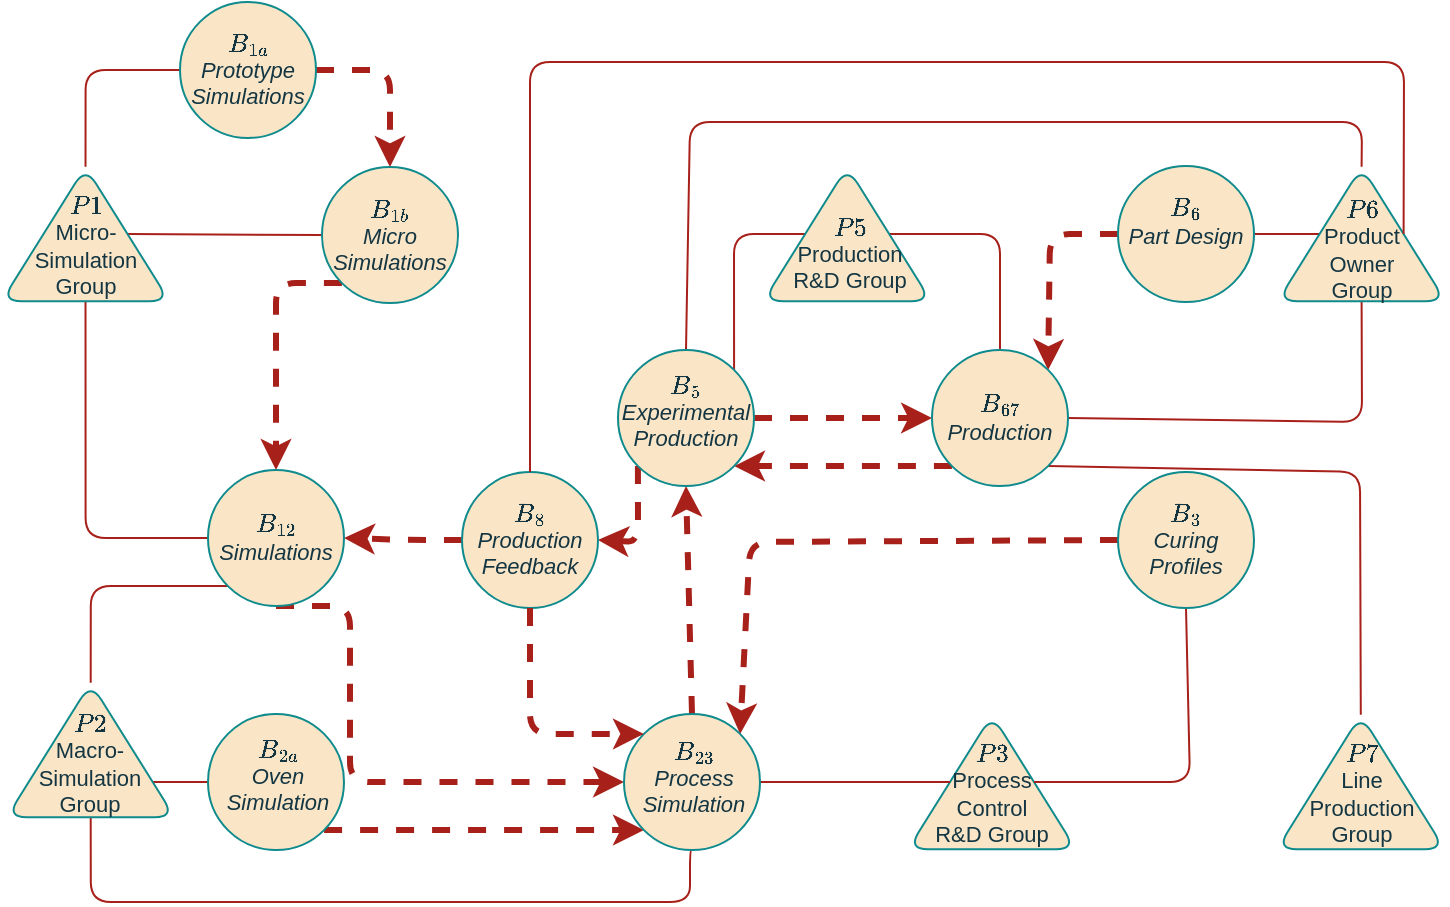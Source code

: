 <mxfile version="20.7.4" type="device"><diagram id="Xxy66k4GiAd_RfEjXmom" name="Page-1"><mxGraphModel dx="780" dy="544" grid="1" gridSize="10" guides="1" tooltips="1" connect="1" arrows="1" fold="1" page="1" pageScale="1" pageWidth="850" pageHeight="1100" background="none" math="1" shadow="0"><root><mxCell id="0"/><mxCell id="1" parent="0"/><mxCell id="OmTkwLAYlRDTIdPSkoIp-3" value="" style="triangle;whiteSpace=wrap;html=1;rotation=-90;fillColor=#FAE5C7;strokeColor=#0F8B8D;fontColor=#143642;rounded=1;fontSize=11;" parent="1" vertex="1"><mxGeometry x="497.4" y="448" width="67.2" height="84" as="geometry"/></mxCell><mxCell id="nm4b1qJdmRlsf0xmqOdi-12" value="" style="endArrow=none;html=1;rounded=1;fontColor=#143642;strokeColor=#A8201A;fillColor=#FAE5C7;edgeStyle=orthogonalEdgeStyle;entryX=1;entryY=0.5;entryDx=0;entryDy=0;exitX=0;exitY=0.5;exitDx=0;exitDy=0;labelBackgroundColor=#DAD2D8;fontSize=11;" parent="1" source="nm4b1qJdmRlsf0xmqOdi-1" target="OmTkwLAYlRDTIdPSkoIp-1" edge="1"><mxGeometry width="50" height="50" relative="1" as="geometry"><mxPoint x="106" y="320" as="sourcePoint"/><mxPoint x="78.045" y="219.3" as="targetPoint"/></mxGeometry></mxCell><mxCell id="nm4b1qJdmRlsf0xmqOdi-13" value="" style="endArrow=none;html=1;rounded=1;fontColor=#143642;strokeColor=#A8201A;fillColor=#FAE5C7;edgeStyle=orthogonalEdgeStyle;labelBackgroundColor=#DAD2D8;exitX=0;exitY=0.5;exitDx=0;exitDy=0;fontSize=11;entryX=0;entryY=0.5;entryDx=0;entryDy=0;" parent="1" source="OmTkwLAYlRDTIdPSkoIp-1" target="OmTkwLAYlRDTIdPSkoIp-15" edge="1"><mxGeometry width="50" height="50" relative="1" as="geometry"><mxPoint x="90" y="264" as="sourcePoint"/><mxPoint x="160" y="350" as="targetPoint"/></mxGeometry></mxCell><mxCell id="nm4b1qJdmRlsf0xmqOdi-15" value="" style="endArrow=none;html=1;rounded=1;fontColor=#143642;strokeColor=#A8201A;fillColor=#FAE5C7;edgeStyle=orthogonalEdgeStyle;labelBackgroundColor=#DAD2D8;fontSize=11;exitX=0;exitY=0.5;exitDx=0;exitDy=0;" parent="1" source="OmTkwLAYlRDTIdPSkoIp-18" edge="1"><mxGeometry width="50" height="50" relative="1" as="geometry"><mxPoint x="210" y="490" as="sourcePoint"/><mxPoint x="100" y="490" as="targetPoint"/></mxGeometry></mxCell><mxCell id="nm4b1qJdmRlsf0xmqOdi-17" value="" style="endArrow=none;html=1;rounded=1;fontColor=#143642;strokeColor=#A8201A;fillColor=#FAE5C7;edgeStyle=orthogonalEdgeStyle;labelBackgroundColor=#DAD2D8;entryX=1;entryY=0.5;entryDx=0;entryDy=0;fontSize=11;exitX=0;exitY=1;exitDx=0;exitDy=0;" parent="1" source="OmTkwLAYlRDTIdPSkoIp-15" target="OmTkwLAYlRDTIdPSkoIp-2" edge="1"><mxGeometry width="50" height="50" relative="1" as="geometry"><mxPoint x="190" y="400" as="sourcePoint"/><mxPoint x="86" y="465" as="targetPoint"/></mxGeometry></mxCell><mxCell id="nm4b1qJdmRlsf0xmqOdi-25" value="" style="endArrow=classic;html=1;rounded=1;fontColor=#143642;strokeColor=#A8201A;fillColor=#FAE5C7;edgeStyle=orthogonalEdgeStyle;exitX=1;exitY=0.5;exitDx=0;exitDy=0;strokeWidth=3;dashed=1;labelBackgroundColor=#DAD2D8;entryX=0.5;entryY=0;entryDx=0;entryDy=0;fontSize=11;" parent="1" source="nm4b1qJdmRlsf0xmqOdi-1" target="OmTkwLAYlRDTIdPSkoIp-11" edge="1"><mxGeometry width="50" height="50" relative="1" as="geometry"><mxPoint x="180" y="320" as="sourcePoint"/><mxPoint x="230" y="195" as="targetPoint"/></mxGeometry></mxCell><mxCell id="nm4b1qJdmRlsf0xmqOdi-31" value="&lt;font style=&quot;font-size: 11px;&quot;&gt;\(P3\)&lt;br style=&quot;font-size: 11px;&quot;&gt;Process Control R&amp;amp;D Group&lt;/font&gt;" style="text;html=1;strokeColor=none;fillColor=none;align=center;verticalAlign=middle;whiteSpace=wrap;rounded=1;fontColor=#143642;fontSize=11;" parent="1" vertex="1"><mxGeometry x="501" y="481" width="60" height="30" as="geometry"/></mxCell><mxCell id="OHKt7kMKZ8dv-U0sJx1q-13" value="" style="endArrow=none;html=1;rounded=1;fontSize=11;entryX=0;entryY=0.5;entryDx=0;entryDy=0;labelBackgroundColor=#DAD2D8;strokeColor=#A8201A;fontColor=#143642;exitX=0.5;exitY=1;exitDx=0;exitDy=0;" parent="1" source="OmTkwLAYlRDTIdPSkoIp-1" target="OmTkwLAYlRDTIdPSkoIp-11" edge="1"><mxGeometry width="50" height="50" relative="1" as="geometry"><mxPoint x="100" y="244" as="sourcePoint"/><mxPoint x="209" y="216" as="targetPoint"/></mxGeometry></mxCell><mxCell id="OHKt7kMKZ8dv-U0sJx1q-17" value="" style="endArrow=classic;html=1;rounded=1;dashed=1;sketch=0;fontColor=#143642;strokeColor=#A8201A;fillColor=#FAE5C7;strokeWidth=3;edgeStyle=orthogonalEdgeStyle;exitX=0;exitY=1;exitDx=0;exitDy=0;labelBackgroundColor=#DAD2D8;fontSize=11;entryX=0.5;entryY=0;entryDx=0;entryDy=0;" parent="1" source="OmTkwLAYlRDTIdPSkoIp-11" target="OmTkwLAYlRDTIdPSkoIp-15" edge="1"><mxGeometry width="50" height="50" relative="1" as="geometry"><mxPoint x="230" y="291" as="sourcePoint"/><mxPoint x="230" y="350" as="targetPoint"/><Array as="points"><mxPoint x="173" y="241"/></Array></mxGeometry></mxCell><mxCell id="OHKt7kMKZ8dv-U0sJx1q-18" value="" style="endArrow=classic;html=1;rounded=1;dashed=1;sketch=0;fontColor=#143642;strokeColor=#A8201A;strokeWidth=3;fillColor=#FAE5C7;entryX=0;entryY=1;entryDx=0;entryDy=0;labelBackgroundColor=#DAD2D8;fontSize=11;exitX=1;exitY=1;exitDx=0;exitDy=0;" parent="1" source="OmTkwLAYlRDTIdPSkoIp-18" target="OmTkwLAYlRDTIdPSkoIp-20" edge="1"><mxGeometry width="50" height="50" relative="1" as="geometry"><mxPoint x="260" y="490" as="sourcePoint"/><mxPoint x="360" y="495" as="targetPoint"/></mxGeometry></mxCell><mxCell id="OHKt7kMKZ8dv-U0sJx1q-24" value="" style="endArrow=none;html=1;rounded=1;fontColor=#143642;strokeColor=#A8201A;fillColor=#FAE5C7;edgeStyle=orthogonalEdgeStyle;labelBackgroundColor=#DAD2D8;exitX=0.5;exitY=1;exitDx=0;exitDy=0;entryX=0;entryY=0.5;entryDx=0;entryDy=0;fontSize=11;" parent="1" source="OmTkwLAYlRDTIdPSkoIp-20" target="OmTkwLAYlRDTIdPSkoIp-2" edge="1"><mxGeometry width="50" height="50" relative="1" as="geometry"><mxPoint x="381" y="516" as="sourcePoint"/><mxPoint x="86" y="510" as="targetPoint"/><Array as="points"><mxPoint x="380" y="550"/><mxPoint x="80" y="550"/></Array></mxGeometry></mxCell><mxCell id="OHKt7kMKZ8dv-U0sJx1q-28" value="" style="endArrow=none;html=1;rounded=1;sketch=0;fontColor=#143642;strokeColor=#A8201A;fillColor=#FAE5C7;curved=0;exitX=1;exitY=0.5;exitDx=0;exitDy=0;entryX=0.5;entryY=0;entryDx=0;entryDy=0;fontSize=11;labelBackgroundColor=#DAD2D8;" parent="1" source="OmTkwLAYlRDTIdPSkoIp-20" target="OmTkwLAYlRDTIdPSkoIp-3" edge="1"><mxGeometry width="50" height="50" relative="1" as="geometry"><mxPoint x="402" y="495" as="sourcePoint"/><mxPoint x="500" y="495" as="targetPoint"/></mxGeometry></mxCell><mxCell id="OHKt7kMKZ8dv-U0sJx1q-30" value="" style="endArrow=classic;html=1;rounded=1;sketch=0;fontColor=#143642;strokeColor=#A8201A;fillColor=#FAE5C7;curved=0;exitX=0;exitY=0.5;exitDx=0;exitDy=0;entryX=1;entryY=0;entryDx=0;entryDy=0;labelBackgroundColor=#DAD2D8;dashed=1;strokeWidth=3;fontSize=11;" parent="1" source="OmTkwLAYlRDTIdPSkoIp-23" target="OmTkwLAYlRDTIdPSkoIp-20" edge="1"><mxGeometry width="50" height="50" relative="1" as="geometry"><mxPoint x="509" y="387" as="sourcePoint"/><mxPoint x="400" y="339" as="targetPoint"/><Array as="points"><mxPoint x="410" y="370"/></Array></mxGeometry></mxCell><mxCell id="OHKt7kMKZ8dv-U0sJx1q-31" value="" style="endArrow=none;html=1;rounded=1;sketch=0;fontColor=#143642;strokeColor=#A8201A;fillColor=#FAE5C7;curved=0;entryX=0.5;entryY=1;entryDx=0;entryDy=0;fontSize=11;exitX=0.5;exitY=1;exitDx=0;exitDy=0;labelBackgroundColor=#DAD2D8;" parent="1" source="OmTkwLAYlRDTIdPSkoIp-3" target="OmTkwLAYlRDTIdPSkoIp-23" edge="1"><mxGeometry width="50" height="50" relative="1" as="geometry"><mxPoint x="530" y="450" as="sourcePoint"/><mxPoint x="530" y="408" as="targetPoint"/><Array as="points"><mxPoint x="630" y="490"/></Array></mxGeometry></mxCell><mxCell id="OHKt7kMKZ8dv-U0sJx1q-32" value="" style="endArrow=classic;html=1;rounded=1;sketch=0;fontColor=#143642;strokeColor=#A8201A;fillColor=#FAE5C7;curved=0;exitX=0.5;exitY=0;exitDx=0;exitDy=0;entryX=0.5;entryY=1;entryDx=0;entryDy=0;labelBackgroundColor=#DAD2D8;dashed=1;strokeWidth=3;fontSize=11;" parent="1" source="OmTkwLAYlRDTIdPSkoIp-20" target="YS4kzvHNMZ3YEsoCVEEM-5" edge="1"><mxGeometry width="50" height="50" relative="1" as="geometry"><mxPoint x="381" y="474" as="sourcePoint"/><mxPoint x="381" y="319" as="targetPoint"/></mxGeometry></mxCell><mxCell id="OHKt7kMKZ8dv-U0sJx1q-43" value="" style="endArrow=classic;html=1;rounded=1;sketch=0;fontColor=#143642;strokeColor=#A8201A;fillColor=#FAE5C7;curved=0;labelBackgroundColor=#DAD2D8;dashed=1;strokeWidth=3;fontSize=11;exitX=0.5;exitY=1;exitDx=0;exitDy=0;entryX=0;entryY=0.5;entryDx=0;entryDy=0;" parent="1" source="OmTkwLAYlRDTIdPSkoIp-15" target="OmTkwLAYlRDTIdPSkoIp-20" edge="1"><mxGeometry width="50" height="50" relative="1" as="geometry"><mxPoint x="244" y="350" as="sourcePoint"/><mxPoint x="320" y="470" as="targetPoint"/><Array as="points"><mxPoint x="210" y="402"/><mxPoint x="210" y="490"/></Array></mxGeometry></mxCell><mxCell id="OHKt7kMKZ8dv-U0sJx1q-48" value="" style="endArrow=none;html=1;rounded=1;sketch=0;fontColor=#143642;strokeColor=#A8201A;fillColor=#FAE5C7;curved=0;exitX=1;exitY=0;exitDx=0;exitDy=0;entryX=0.5;entryY=0;entryDx=0;entryDy=0;fontSize=11;labelBackgroundColor=#DAD2D8;" parent="1" source="YS4kzvHNMZ3YEsoCVEEM-5" target="OmTkwLAYlRDTIdPSkoIp-6" edge="1"><mxGeometry width="50" height="50" relative="1" as="geometry"><mxPoint x="395.849" y="283.151" as="sourcePoint"/><mxPoint x="410" y="190" as="targetPoint"/><Array as="points"><mxPoint x="402" y="216"/></Array></mxGeometry></mxCell><mxCell id="OHKt7kMKZ8dv-U0sJx1q-51" value="" style="endArrow=classic;html=1;rounded=1;sketch=0;fontColor=#143642;strokeColor=#A8201A;fillColor=#FAE5C7;curved=0;labelBackgroundColor=#DAD2D8;dashed=1;strokeWidth=3;fontSize=11;entryX=0;entryY=0.5;entryDx=0;entryDy=0;exitX=1;exitY=0.5;exitDx=0;exitDy=0;" parent="1" source="YS4kzvHNMZ3YEsoCVEEM-5" target="YS4kzvHNMZ3YEsoCVEEM-4" edge="1"><mxGeometry width="50" height="50" relative="1" as="geometry"><mxPoint x="400" y="291" as="sourcePoint"/><mxPoint x="510" y="291" as="targetPoint"/></mxGeometry></mxCell><mxCell id="OHKt7kMKZ8dv-U0sJx1q-52" value="" style="endArrow=classic;html=1;rounded=1;sketch=0;fontColor=#143642;strokeColor=#A8201A;fillColor=#FAE5C7;curved=0;labelBackgroundColor=#DAD2D8;dashed=1;strokeWidth=3;fontSize=11;exitX=0;exitY=1;exitDx=0;exitDy=0;entryX=1;entryY=1;entryDx=0;entryDy=0;" parent="1" source="YS4kzvHNMZ3YEsoCVEEM-4" target="YS4kzvHNMZ3YEsoCVEEM-5" edge="1"><mxGeometry width="50" height="50" relative="1" as="geometry"><mxPoint x="510" y="301" as="sourcePoint"/><mxPoint x="400" y="301" as="targetPoint"/></mxGeometry></mxCell><mxCell id="OHKt7kMKZ8dv-U0sJx1q-54" value="" style="endArrow=none;html=1;rounded=1;sketch=0;fontColor=#143642;strokeColor=#A8201A;fillColor=#FAE5C7;curved=0;entryX=1;entryY=0.5;entryDx=0;entryDy=0;fontSize=11;labelBackgroundColor=#DAD2D8;exitX=0.5;exitY=0;exitDx=0;exitDy=0;" parent="1" source="YS4kzvHNMZ3YEsoCVEEM-5" target="OmTkwLAYlRDTIdPSkoIp-5" edge="1"><mxGeometry width="50" height="50" relative="1" as="geometry"><mxPoint x="380" y="250" as="sourcePoint"/><mxPoint x="670" y="140" as="targetPoint"/><Array as="points"><mxPoint x="380" y="160"/><mxPoint x="716" y="160"/></Array></mxGeometry></mxCell><mxCell id="OHKt7kMKZ8dv-U0sJx1q-55" value="" style="endArrow=none;html=1;rounded=1;sketch=0;fontColor=#143642;strokeColor=#A8201A;fillColor=#FAE5C7;curved=0;exitX=1;exitY=0.5;exitDx=0;exitDy=0;entryX=0;entryY=0.5;entryDx=0;entryDy=0;fontSize=11;labelBackgroundColor=#DAD2D8;" parent="1" source="YS4kzvHNMZ3YEsoCVEEM-4" target="OmTkwLAYlRDTIdPSkoIp-5" edge="1"><mxGeometry width="50" height="50" relative="1" as="geometry"><mxPoint x="552" y="305.5" as="sourcePoint"/><mxPoint x="720" y="200" as="targetPoint"/><Array as="points"><mxPoint x="716" y="310"/></Array></mxGeometry></mxCell><mxCell id="OHKt7kMKZ8dv-U0sJx1q-60" value="" style="endArrow=none;html=1;rounded=1;sketch=0;fontColor=#143642;strokeColor=#A8201A;fillColor=#FAE5C7;curved=0;entryX=1;entryY=1;entryDx=0;entryDy=0;exitX=1;exitY=0.5;exitDx=0;exitDy=0;fontSize=11;labelBackgroundColor=#DAD2D8;" parent="1" source="OmTkwLAYlRDTIdPSkoIp-4" target="YS4kzvHNMZ3YEsoCVEEM-4" edge="1"><mxGeometry width="50" height="50" relative="1" as="geometry"><mxPoint x="720" y="450" as="sourcePoint"/><mxPoint x="545.849" y="311.849" as="targetPoint"/><Array as="points"><mxPoint x="715" y="335"/></Array></mxGeometry></mxCell><mxCell id="OHKt7kMKZ8dv-U0sJx1q-62" value="" style="endArrow=none;html=1;rounded=1;sketch=0;fontColor=#143642;strokeColor=#A8201A;fillColor=#FAE5C7;curved=0;entryX=0.5;entryY=0;entryDx=0;entryDy=0;exitX=1;exitY=0.5;exitDx=0;exitDy=0;fontSize=11;labelBackgroundColor=#DAD2D8;" parent="1" source="OmTkwLAYlRDTIdPSkoIp-14" target="OmTkwLAYlRDTIdPSkoIp-5" edge="1"><mxGeometry width="50" height="50" relative="1" as="geometry"><mxPoint x="630" y="216" as="sourcePoint"/><mxPoint x="695" y="220" as="targetPoint"/></mxGeometry></mxCell><mxCell id="OHKt7kMKZ8dv-U0sJx1q-63" value="" style="endArrow=classic;html=1;rounded=1;sketch=0;fontColor=#143642;strokeColor=#A8201A;fillColor=#FAE5C7;curved=0;exitX=0;exitY=0.5;exitDx=0;exitDy=0;entryX=1;entryY=0;entryDx=0;entryDy=0;labelBackgroundColor=#DAD2D8;dashed=1;strokeWidth=3;fontSize=11;" parent="1" source="OmTkwLAYlRDTIdPSkoIp-14" target="YS4kzvHNMZ3YEsoCVEEM-4" edge="1"><mxGeometry width="50" height="50" relative="1" as="geometry"><mxPoint x="588" y="216" as="sourcePoint"/><mxPoint x="531" y="284.5" as="targetPoint"/><Array as="points"><mxPoint x="560" y="216"/></Array></mxGeometry></mxCell><mxCell id="OHKt7kMKZ8dv-U0sJx1q-64" value="" style="endArrow=classic;html=1;rounded=1;sketch=0;fontColor=#143642;strokeColor=#A8201A;fillColor=#FAE5C7;curved=0;exitX=0;exitY=0.5;exitDx=0;exitDy=0;labelBackgroundColor=#DAD2D8;dashed=1;strokeWidth=3;fontSize=11;entryX=1;entryY=0.5;entryDx=0;entryDy=0;" parent="1" source="OmTkwLAYlRDTIdPSkoIp-24" target="OmTkwLAYlRDTIdPSkoIp-15" edge="1"><mxGeometry width="50" height="50" relative="1" as="geometry"><mxPoint x="366.151" y="480.151" as="sourcePoint"/><mxPoint x="260" y="401" as="targetPoint"/><Array as="points"><mxPoint x="240" y="369"/></Array></mxGeometry></mxCell><mxCell id="OHKt7kMKZ8dv-U0sJx1q-65" value="" style="endArrow=none;html=1;rounded=1;sketch=0;fontColor=#143642;strokeColor=#A8201A;fillColor=#FAE5C7;curved=0;exitX=0.5;exitY=1;exitDx=0;exitDy=0;fontSize=11;labelBackgroundColor=#DAD2D8;entryX=0.5;entryY=0;entryDx=0;entryDy=0;" parent="1" source="OmTkwLAYlRDTIdPSkoIp-6" target="YS4kzvHNMZ3YEsoCVEEM-4" edge="1"><mxGeometry width="50" height="50" relative="1" as="geometry"><mxPoint x="500" y="200" as="sourcePoint"/><mxPoint x="520" y="280" as="targetPoint"/><Array as="points"><mxPoint x="535" y="216"/></Array></mxGeometry></mxCell><mxCell id="s4pFUkmuNf-y9j7GIHps-1" value="" style="endArrow=classic;html=1;rounded=1;labelBackgroundColor=#DAD2D8;strokeColor=#A8201A;fontColor=#143642;sketch=0;fillColor=#FAE5C7;dashed=1;strokeWidth=3;fontSize=11;entryX=1;entryY=0.5;entryDx=0;entryDy=0;exitX=0;exitY=1;exitDx=0;exitDy=0;" parent="1" source="YS4kzvHNMZ3YEsoCVEEM-5" target="OmTkwLAYlRDTIdPSkoIp-24" edge="1"><mxGeometry width="50" height="50" relative="1" as="geometry"><mxPoint x="331" y="308" as="sourcePoint"/><mxPoint x="267" y="390" as="targetPoint"/><Array as="points"><mxPoint x="354" y="370"/></Array></mxGeometry></mxCell><mxCell id="OmTkwLAYlRDTIdPSkoIp-1" value="" style="triangle;whiteSpace=wrap;html=1;rotation=-90;fillColor=#FAE5C7;strokeColor=#0F8B8D;fontColor=#143642;rounded=1;fontSize=11;" parent="1" vertex="1"><mxGeometry x="44.15" y="174" width="67.2" height="84" as="geometry"/></mxCell><mxCell id="OmTkwLAYlRDTIdPSkoIp-2" value="" style="triangle;whiteSpace=wrap;html=1;rotation=-90;fillColor=#FAE5C7;strokeColor=#0F8B8D;fontColor=#143642;rounded=1;fontSize=11;direction=east;" parent="1" vertex="1"><mxGeometry x="46.75" y="432" width="67.2" height="84" as="geometry"/></mxCell><mxCell id="OHKt7kMKZ8dv-U0sJx1q-3" value="&lt;font style=&quot;font-size: 11px&quot;&gt;\(P1\)&lt;br&gt;Micro-Simulation Group&lt;br style=&quot;font-size: 11px;&quot;&gt;&lt;/font&gt;" style="text;html=1;strokeColor=none;fillColor=none;align=center;verticalAlign=middle;whiteSpace=wrap;rounded=0;fontColor=#143642;fontSize=11;" parent="1" vertex="1"><mxGeometry x="47.75" y="207" width="60" height="30" as="geometry"/></mxCell><mxCell id="OmTkwLAYlRDTIdPSkoIp-4" value="" style="triangle;whiteSpace=wrap;html=1;rotation=-90;fillColor=#FAE5C7;strokeColor=#0F8B8D;fontColor=#143642;rounded=1;fontSize=11;" parent="1" vertex="1"><mxGeometry x="681.8" y="448" width="67.2" height="84" as="geometry"/></mxCell><mxCell id="OHKt7kMKZ8dv-U0sJx1q-58" value="&lt;font style=&quot;font-size: 11px;&quot;&gt;\(P7\)&lt;br style=&quot;font-size: 11px;&quot;&gt;Line Production Group&lt;/font&gt;" style="text;html=1;strokeColor=none;fillColor=none;align=center;verticalAlign=middle;whiteSpace=wrap;rounded=1;fontColor=#143642;fontSize=11;" parent="1" vertex="1"><mxGeometry x="686.4" y="481" width="60" height="30" as="geometry"/></mxCell><mxCell id="OmTkwLAYlRDTIdPSkoIp-5" value="" style="triangle;whiteSpace=wrap;html=1;rotation=-90;fillColor=#FAE5C7;strokeColor=#0F8B8D;fontColor=#143642;rounded=1;fontSize=11;" parent="1" vertex="1"><mxGeometry x="682.2" y="174" width="67.2" height="84" as="geometry"/></mxCell><mxCell id="OHKt7kMKZ8dv-U0sJx1q-41" value="&lt;font style=&quot;font-size: 11px;&quot;&gt;\(P6\)&lt;br style=&quot;font-size: 11px;&quot;&gt;Product Owner Group&lt;/font&gt;" style="text;html=1;strokeColor=none;fillColor=none;align=center;verticalAlign=middle;whiteSpace=wrap;rounded=1;fontColor=#143642;fontSize=11;" parent="1" vertex="1"><mxGeometry x="686" y="209" width="60" height="30" as="geometry"/></mxCell><mxCell id="OmTkwLAYlRDTIdPSkoIp-6" value="" style="triangle;whiteSpace=wrap;html=1;rotation=-90;fillColor=#FAE5C7;strokeColor=#0F8B8D;fontColor=#143642;rounded=1;fontSize=11;" parent="1" vertex="1"><mxGeometry x="425.0" y="174" width="67.2" height="84" as="geometry"/></mxCell><mxCell id="OHKt7kMKZ8dv-U0sJx1q-46" value="&lt;font style=&quot;font-size: 11px;&quot;&gt;\(P5\)&lt;br style=&quot;font-size: 11px;&quot;&gt;Production R&amp;amp;D Group&lt;/font&gt;" style="text;html=1;strokeColor=none;fillColor=none;align=center;verticalAlign=middle;whiteSpace=wrap;rounded=1;fontColor=#143642;fontSize=11;" parent="1" vertex="1"><mxGeometry x="430.2" y="211" width="60" height="30" as="geometry"/></mxCell><mxCell id="nm4b1qJdmRlsf0xmqOdi-1" value="&lt;span style=&quot;&quot;&gt;\(B_{1a}\)&lt;/span&gt;&lt;span style=&quot;font-style: italic;&quot;&gt;&lt;br&gt;Prototype Simulations&lt;/span&gt;" style="ellipse;whiteSpace=wrap;html=1;aspect=fixed;fillColor=#FAE5C7;strokeColor=#0F8B8D;fontColor=#143642;rounded=1;fontSize=11;" parent="1" vertex="1"><mxGeometry x="125" y="100" width="68" height="68" as="geometry"/></mxCell><mxCell id="OmTkwLAYlRDTIdPSkoIp-11" value="&lt;span style=&quot;&quot;&gt;\(B_{1b}\)&lt;/span&gt;&lt;span style=&quot;font-style: italic;&quot;&gt;&lt;br&gt;Micro Simulations&lt;/span&gt;" style="ellipse;whiteSpace=wrap;html=1;aspect=fixed;fillColor=#FAE5C7;strokeColor=#0F8B8D;fontColor=#143642;rounded=1;fontSize=11;" parent="1" vertex="1"><mxGeometry x="196" y="182.5" width="68" height="68" as="geometry"/></mxCell><mxCell id="OmTkwLAYlRDTIdPSkoIp-14" value="" style="ellipse;whiteSpace=wrap;html=1;aspect=fixed;fillColor=#FAE5C7;strokeColor=#0F8B8D;fontColor=#143642;rounded=1;fontSize=11;" parent="1" vertex="1"><mxGeometry x="594" y="182" width="68" height="68" as="geometry"/></mxCell><mxCell id="OHKt7kMKZ8dv-U0sJx1q-61" value="&lt;font style=&quot;font-size: 11px;&quot;&gt;&lt;span style=&quot;font-style: normal; font-size: 11px;&quot;&gt;\(B_6\)&lt;/span&gt;&lt;span style=&quot;color: rgb(20, 54, 66); font-size: 11px;&quot;&gt;&lt;br style=&quot;font-size: 11px;&quot;&gt;Part Design&lt;/span&gt;&lt;/font&gt;" style="text;html=1;strokeColor=none;fillColor=none;align=center;verticalAlign=middle;whiteSpace=wrap;rounded=0;fontColor=#143642;fontStyle=2;fontSize=11;" parent="1" vertex="1"><mxGeometry x="598" y="195" width="60" height="30" as="geometry"/></mxCell><mxCell id="OmTkwLAYlRDTIdPSkoIp-15" value="&lt;span style=&quot;&quot;&gt;\(B_{12}\)&lt;/span&gt;&lt;span style=&quot;font-style: italic;&quot;&gt;&lt;br&gt;Simulations&lt;/span&gt;" style="ellipse;whiteSpace=wrap;html=1;aspect=fixed;fillColor=#FAE5C7;strokeColor=#0F8B8D;fontColor=#143642;rounded=1;fontSize=11;" parent="1" vertex="1"><mxGeometry x="139" y="334" width="68" height="68" as="geometry"/></mxCell><mxCell id="OmTkwLAYlRDTIdPSkoIp-18" value="" style="ellipse;whiteSpace=wrap;html=1;aspect=fixed;fillColor=#FAE5C7;strokeColor=#0F8B8D;fontColor=#143642;rounded=1;fontSize=11;" parent="1" vertex="1"><mxGeometry x="139" y="456" width="68" height="68" as="geometry"/></mxCell><mxCell id="OHKt7kMKZ8dv-U0sJx1q-19" value="&lt;span style=&quot;font-style: normal;&quot;&gt;\(B_{2a}\)&lt;/span&gt;&lt;span style=&quot;color: rgb(20, 54, 66); font-size: 11px;&quot;&gt;&lt;br&gt;Oven Simulation&lt;/span&gt;" style="text;html=1;strokeColor=none;fillColor=none;align=center;verticalAlign=middle;whiteSpace=wrap;rounded=0;fontColor=#143642;fontStyle=2;fontSize=11;" parent="1" vertex="1"><mxGeometry x="144" y="472" width="60" height="30" as="geometry"/></mxCell><mxCell id="OmTkwLAYlRDTIdPSkoIp-20" value="" style="ellipse;whiteSpace=wrap;html=1;aspect=fixed;fillColor=#FAE5C7;strokeColor=#0F8B8D;fontColor=#143642;rounded=1;fontSize=11;" parent="1" vertex="1"><mxGeometry x="347" y="456" width="68" height="68" as="geometry"/></mxCell><mxCell id="OHKt7kMKZ8dv-U0sJx1q-20" value="&lt;span style=&quot;font-style: normal;&quot;&gt;\(B_{23}\)&lt;/span&gt;&lt;br&gt;Process Simulation" style="text;html=1;strokeColor=none;fillColor=none;align=center;verticalAlign=middle;whiteSpace=wrap;rounded=1;fontColor=#143642;fontStyle=2;fontSize=11;" parent="1" vertex="1"><mxGeometry x="352" y="473" width="60" height="30" as="geometry"/></mxCell><mxCell id="OmTkwLAYlRDTIdPSkoIp-23" value="" style="ellipse;whiteSpace=wrap;html=1;aspect=fixed;fillColor=#FAE5C7;strokeColor=#0F8B8D;fontColor=#143642;rounded=1;fontSize=11;" parent="1" vertex="1"><mxGeometry x="594" y="335" width="68" height="68" as="geometry"/></mxCell><mxCell id="OHKt7kMKZ8dv-U0sJx1q-27" value="&lt;span style=&quot;font-style: normal;&quot;&gt;\(B_{3}\)&lt;/span&gt;&lt;br&gt;Curing Profiles" style="text;html=1;strokeColor=none;fillColor=none;align=center;verticalAlign=middle;whiteSpace=wrap;rounded=1;fontColor=#143642;fontStyle=2;fontSize=11;" parent="1" vertex="1"><mxGeometry x="598" y="354" width="60" height="30" as="geometry"/></mxCell><mxCell id="OmTkwLAYlRDTIdPSkoIp-24" value="&lt;span style=&quot;&quot;&gt;\(B_{8}\)&lt;/span&gt;&lt;span style=&quot;font-style: italic;&quot;&gt;&lt;br&gt;Production Feedback&lt;/span&gt;" style="ellipse;whiteSpace=wrap;html=1;aspect=fixed;fillColor=#FAE5C7;strokeColor=#0F8B8D;fontColor=#143642;rounded=1;fontSize=11;" parent="1" vertex="1"><mxGeometry x="266" y="335" width="68" height="68" as="geometry"/></mxCell><mxCell id="YS4kzvHNMZ3YEsoCVEEM-2" value="&lt;div&gt;\(P2\)&lt;/div&gt;&lt;div&gt;Macro- Simulation Group&lt;/div&gt;" style="text;html=1;strokeColor=none;fillColor=none;align=center;verticalAlign=middle;whiteSpace=wrap;rounded=1;fontColor=#143642;fontSize=11;" parent="1" vertex="1"><mxGeometry x="50.35" y="466" width="60" height="30" as="geometry"/></mxCell><mxCell id="YS4kzvHNMZ3YEsoCVEEM-3" value="" style="endArrow=classic;html=1;rounded=1;sketch=0;fontColor=#143642;strokeColor=#A8201A;fillColor=#FAE5C7;curved=0;exitX=0.5;exitY=1;exitDx=0;exitDy=0;labelBackgroundColor=#DAD2D8;dashed=1;strokeWidth=3;fontSize=11;entryX=0;entryY=0;entryDx=0;entryDy=0;" parent="1" source="OmTkwLAYlRDTIdPSkoIp-24" target="OmTkwLAYlRDTIdPSkoIp-20" edge="1"><mxGeometry width="50" height="50" relative="1" as="geometry"><mxPoint x="289" y="379" as="sourcePoint"/><mxPoint x="206" y="378" as="targetPoint"/><Array as="points"><mxPoint x="300" y="466"/></Array></mxGeometry></mxCell><mxCell id="YS4kzvHNMZ3YEsoCVEEM-4" value="" style="ellipse;whiteSpace=wrap;html=1;aspect=fixed;fillColor=#FAE5C7;strokeColor=#0F8B8D;fontColor=#143642;rounded=1;fontSize=11;" parent="1" vertex="1"><mxGeometry x="501" y="274" width="68" height="68" as="geometry"/></mxCell><mxCell id="YS4kzvHNMZ3YEsoCVEEM-5" value="" style="ellipse;whiteSpace=wrap;html=1;aspect=fixed;fillColor=#FAE5C7;strokeColor=#0F8B8D;fontColor=#143642;rounded=1;fontSize=11;" parent="1" vertex="1"><mxGeometry x="344" y="274" width="68" height="68" as="geometry"/></mxCell><mxCell id="OHKt7kMKZ8dv-U0sJx1q-44" value="&lt;span style=&quot;font-style: normal;&quot;&gt;\(B_5\)&lt;/span&gt;&lt;span style=&quot;color: rgb(20, 54, 66); font-size: 11px;&quot;&gt;&lt;br&gt;Experimental Production&lt;/span&gt;" style="text;html=1;strokeColor=none;fillColor=none;align=center;verticalAlign=middle;whiteSpace=wrap;rounded=0;fontColor=#143642;fontStyle=2;fontSize=11;" parent="1" vertex="1"><mxGeometry x="348" y="290" width="60" height="30" as="geometry"/></mxCell><mxCell id="OHKt7kMKZ8dv-U0sJx1q-50" value="&lt;span style=&quot;font-style: normal;&quot;&gt;\(B_{67}\)&lt;br&gt;&lt;/span&gt;Production&lt;span style=&quot;color: rgb(20, 54, 66); font-size: 11px;&quot;&gt;&lt;br&gt;&lt;/span&gt;" style="text;html=1;strokeColor=none;fillColor=none;align=center;verticalAlign=middle;whiteSpace=wrap;rounded=0;fontColor=#143642;fontStyle=2;fontSize=11;" parent="1" vertex="1"><mxGeometry x="505" y="293" width="60" height="30" as="geometry"/></mxCell><mxCell id="YS4kzvHNMZ3YEsoCVEEM-8" value="" style="endArrow=none;html=1;rounded=1;sketch=0;fontColor=#143642;strokeColor=#A8201A;fillColor=#FAE5C7;curved=0;entryX=0.5;entryY=1;entryDx=0;entryDy=0;fontSize=11;labelBackgroundColor=#DAD2D8;exitX=0.5;exitY=0;exitDx=0;exitDy=0;" parent="1" source="OmTkwLAYlRDTIdPSkoIp-24" target="OmTkwLAYlRDTIdPSkoIp-5" edge="1"><mxGeometry width="50" height="50" relative="1" as="geometry"><mxPoint x="270" y="320" as="sourcePoint"/><mxPoint x="725.8" y="192.4" as="targetPoint"/><Array as="points"><mxPoint x="300" y="130"/><mxPoint x="737" y="130"/></Array></mxGeometry></mxCell></root></mxGraphModel></diagram></mxfile>